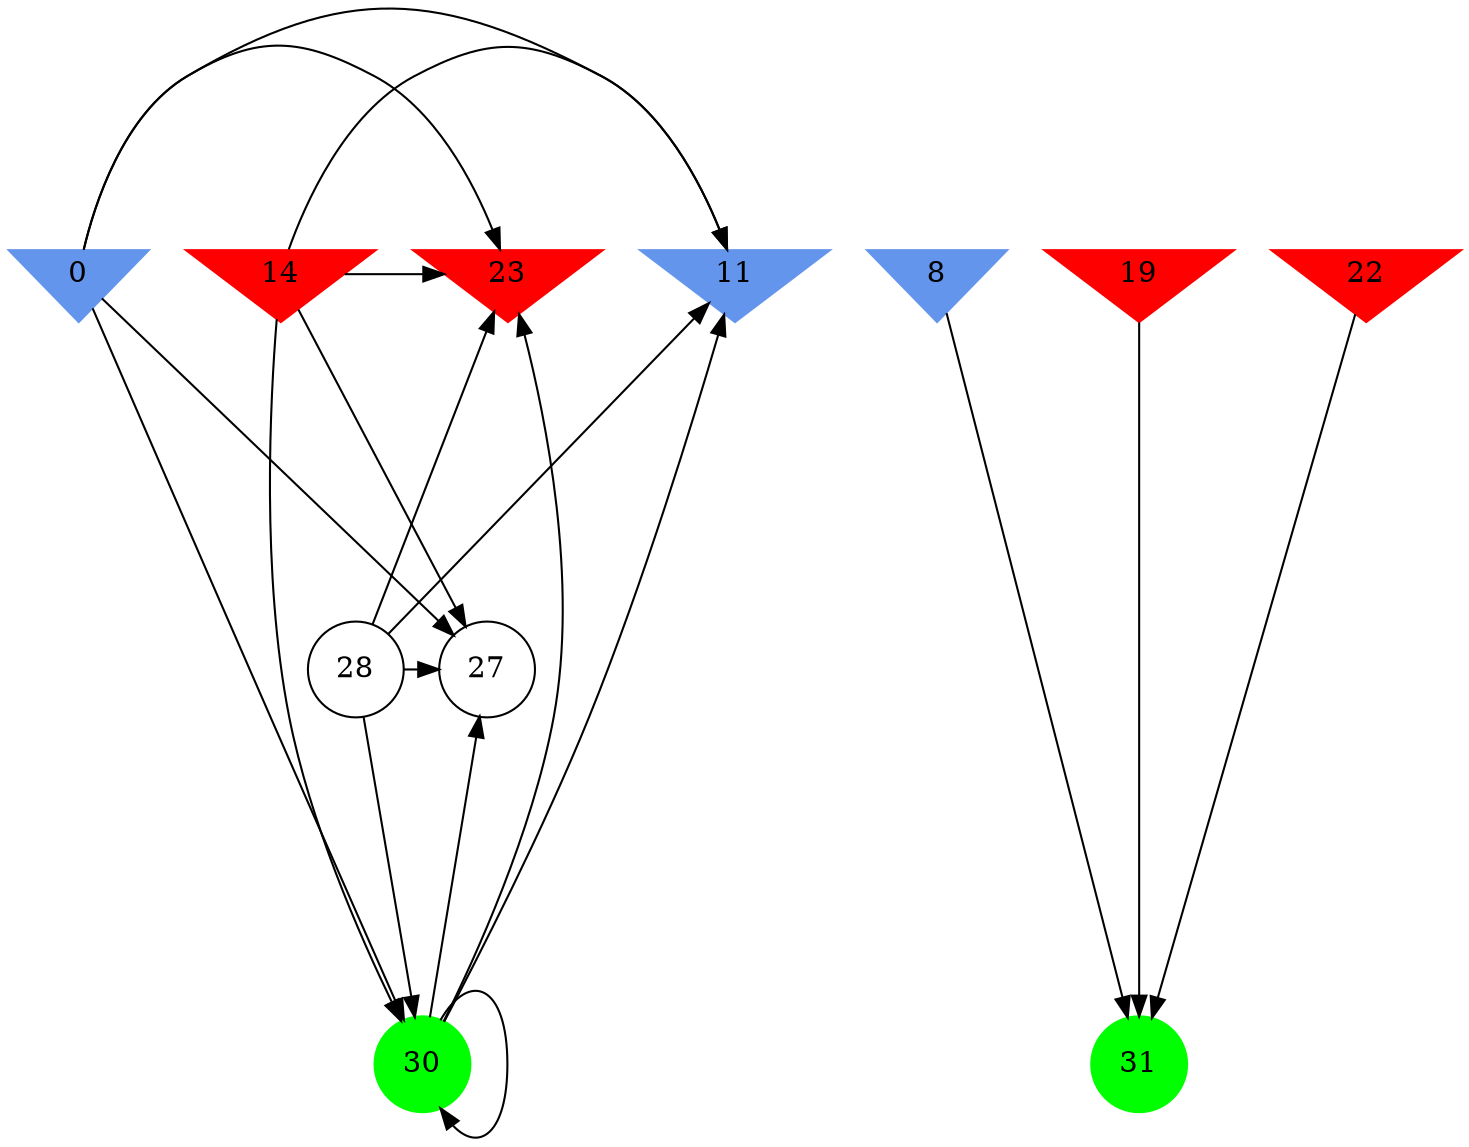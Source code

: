 digraph brain {
	ranksep=2.0;
	0 [shape=invtriangle,style=filled,color=cornflowerblue];
	8 [shape=invtriangle,style=filled,color=cornflowerblue];
	11 [shape=invtriangle,style=filled,color=cornflowerblue];
	14 [shape=invtriangle,style=filled,color=red];
	19 [shape=invtriangle,style=filled,color=red];
	22 [shape=invtriangle,style=filled,color=red];
	23 [shape=invtriangle,style=filled,color=red];
	27 [shape=circle,color=black];
	28 [shape=circle,color=black];
	30 [shape=circle,style=filled,color=green];
	31 [shape=circle,style=filled,color=green];
	19	->	31;
	22	->	31;
	8	->	31;
	14	->	11;
	14	->	27;
	14	->	23;
	14	->	30;
	0	->	11;
	0	->	27;
	0	->	23;
	0	->	30;
	30	->	11;
	30	->	27;
	30	->	23;
	30	->	30;
	28	->	11;
	28	->	27;
	28	->	23;
	28	->	30;
	{ rank=same; 0; 8; 11; 14; 19; 22; 23; }
	{ rank=same; 27; 28; }
	{ rank=same; 30; 31; }
}

